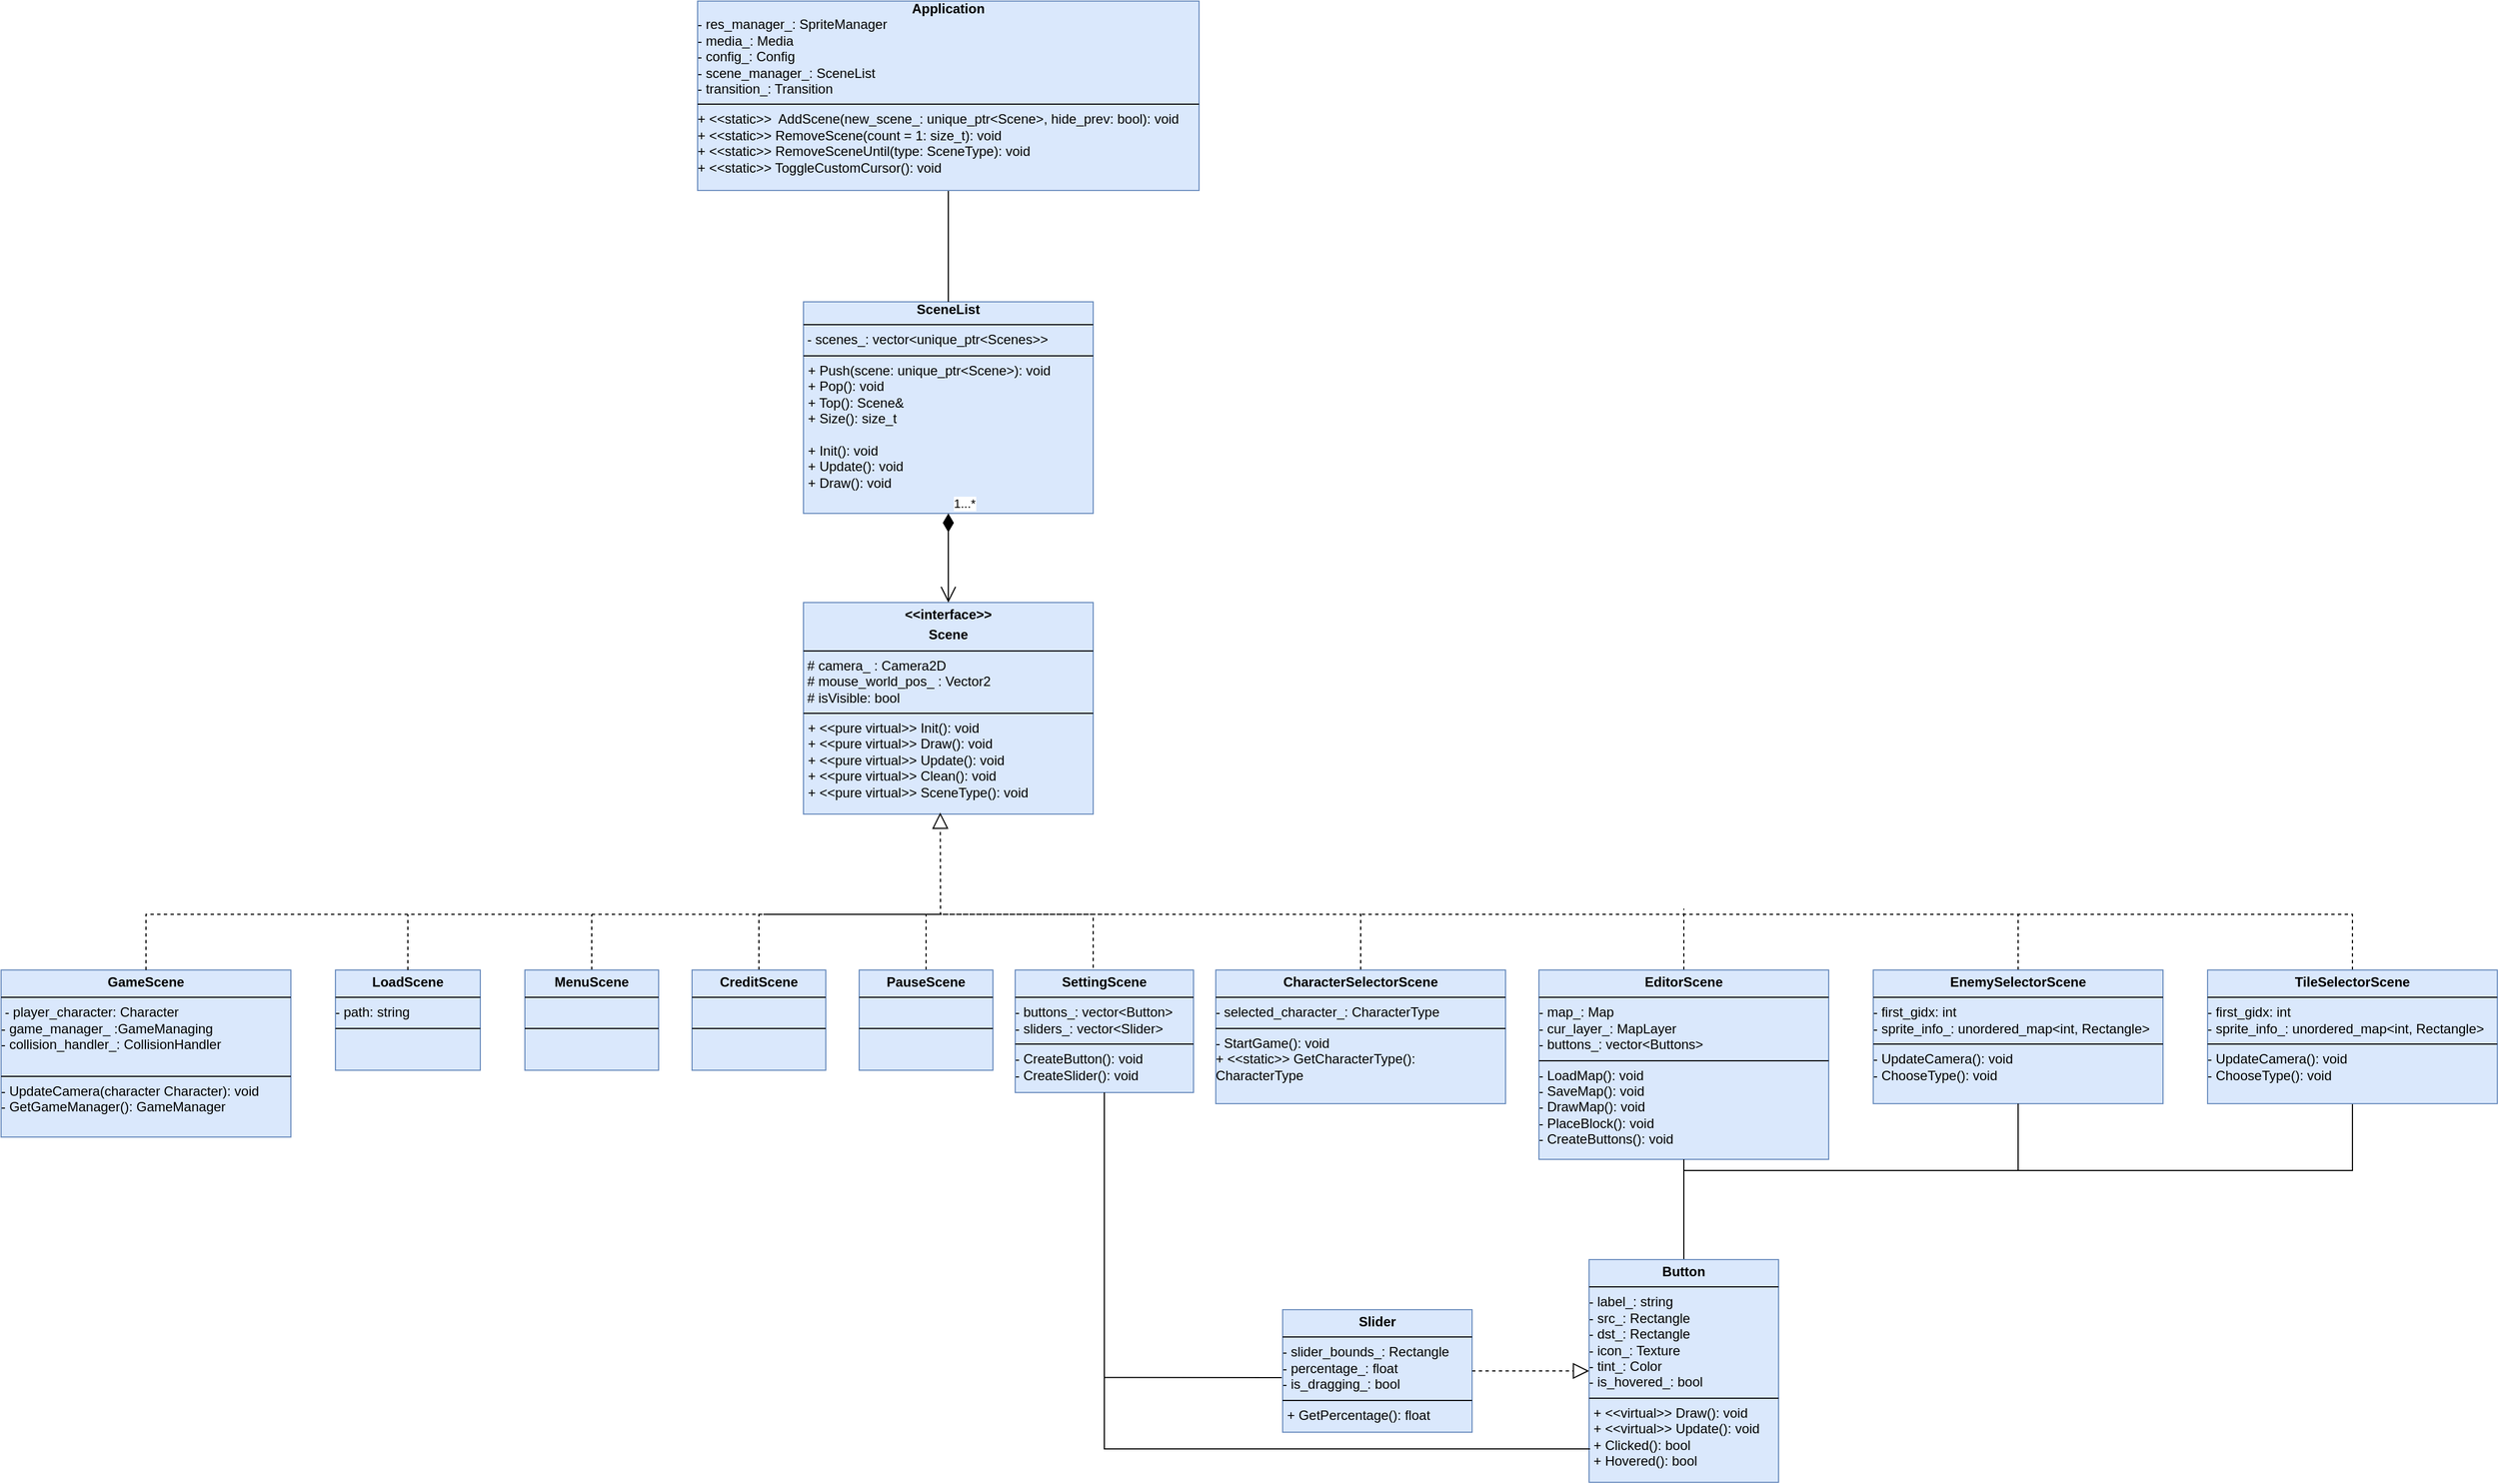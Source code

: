 <mxfile version="28.0.7">
  <diagram name="Page-1" id="8WruiDuPiLtp6eLqVUZg">
    <mxGraphModel dx="3720" dy="2608" grid="1" gridSize="10" guides="1" tooltips="1" connect="1" arrows="1" fold="1" page="1" pageScale="1" pageWidth="850" pageHeight="1100" math="0" shadow="0">
      <root>
        <mxCell id="0" />
        <mxCell id="1" parent="0" />
        <mxCell id="8gXxlpxFFR-SjeP47l6D-1" value="&lt;p style=&quot;margin:0px;margin-top:4px;text-align:center;&quot;&gt;&lt;b&gt;&amp;lt;&amp;lt;interface&amp;gt;&amp;gt;&lt;/b&gt;&lt;/p&gt;&lt;p style=&quot;margin:0px;margin-top:4px;text-align:center;&quot;&gt;&lt;b&gt;Scene&lt;/b&gt;&lt;/p&gt;&lt;hr size=&quot;1&quot; style=&quot;border-style:solid;&quot;&gt;&lt;div&gt;&amp;nbsp;# camera_ : Camera2D&lt;/div&gt;&lt;div&gt;&amp;nbsp;# mouse_world_pos_ : Vector2&lt;/div&gt;&lt;div&gt;&amp;nbsp;# isVisible: bool&lt;/div&gt;&lt;hr size=&quot;1&quot; style=&quot;border-style:solid;&quot;&gt;&lt;p style=&quot;margin:0px;margin-left:4px;&quot;&gt;+ &amp;lt;&amp;lt;pure virtual&amp;gt;&amp;gt; Init(): void&lt;/p&gt;&lt;p style=&quot;margin:0px;margin-left:4px;&quot;&gt;+ &amp;lt;&amp;lt;pure virtual&amp;gt;&amp;gt; Draw(): void&lt;/p&gt;&lt;p style=&quot;margin:0px;margin-left:4px;&quot;&gt;+ &amp;lt;&amp;lt;pure virtual&amp;gt;&amp;gt; Update(): void&lt;/p&gt;&lt;p style=&quot;margin:0px;margin-left:4px;&quot;&gt;+ &amp;lt;&amp;lt;pure virtual&amp;gt;&amp;gt; Clean(): void&lt;/p&gt;&lt;p style=&quot;margin:0px;margin-left:4px;&quot;&gt;+ &amp;lt;&amp;lt;pure virtual&amp;gt;&amp;gt; SceneType(): void&lt;/p&gt;" style="verticalAlign=top;align=left;overflow=fill;html=1;whiteSpace=wrap;fillColor=#dae8fc;strokeColor=#6c8ebf;" vertex="1" parent="1">
          <mxGeometry x="980" y="40" width="260" height="190" as="geometry" />
        </mxCell>
        <mxCell id="8gXxlpxFFR-SjeP47l6D-2" value="&lt;p style=&quot;margin:0px;margin-top:4px;text-align:center;&quot;&gt;&lt;b&gt;GameScene&lt;/b&gt;&lt;/p&gt;&lt;hr size=&quot;1&quot; style=&quot;border-style:solid;&quot;&gt;&lt;div&gt;&amp;nbsp;- player_character: Character&lt;/div&gt;&lt;div&gt;- game_manager_ :GameManaging&lt;/div&gt;&lt;div&gt;- collision_handler_: CollisionHandler&lt;/div&gt;&lt;br&gt;&lt;hr size=&quot;1&quot; style=&quot;border-style:solid;&quot;&gt;&lt;div&gt;- UpdateCamera(character Character): void&lt;/div&gt;&lt;div&gt;- GetGameManager(): GameManager&lt;/div&gt;&lt;div&gt;&lt;br&gt;&lt;/div&gt;&lt;div&gt;&lt;br&gt;&lt;/div&gt;" style="verticalAlign=top;align=left;overflow=fill;html=1;whiteSpace=wrap;fillColor=#dae8fc;strokeColor=#6c8ebf;" vertex="1" parent="1">
          <mxGeometry x="260" y="370" width="260" height="150" as="geometry" />
        </mxCell>
        <mxCell id="8gXxlpxFFR-SjeP47l6D-4" value="" style="endArrow=block;dashed=1;endFill=0;endSize=12;html=1;rounded=0;exitX=0.5;exitY=0;exitDx=0;exitDy=0;entryX=0.472;entryY=0.993;entryDx=0;entryDy=0;entryPerimeter=0;" edge="1" parent="1" source="8gXxlpxFFR-SjeP47l6D-2" target="8gXxlpxFFR-SjeP47l6D-1">
          <mxGeometry width="160" relative="1" as="geometry">
            <mxPoint x="120" y="270" as="sourcePoint" />
            <mxPoint x="280" y="270" as="targetPoint" />
            <Array as="points">
              <mxPoint x="390" y="320" />
              <mxPoint x="443" y="320" />
              <mxPoint x="1103" y="320" />
            </Array>
          </mxGeometry>
        </mxCell>
        <mxCell id="8gXxlpxFFR-SjeP47l6D-5" value="&lt;p style=&quot;margin:0px;margin-top:4px;text-align:center;&quot;&gt;&lt;b&gt;LoadScene&lt;/b&gt;&lt;/p&gt;&lt;hr size=&quot;1&quot; style=&quot;border-style:solid;&quot;&gt;&lt;div&gt;- path: string&lt;/div&gt;&lt;hr size=&quot;1&quot; style=&quot;border-style:solid;&quot;&gt;&lt;br&gt;&lt;div&gt;&lt;br&gt;&lt;/div&gt;&lt;div&gt;&lt;br&gt;&lt;/div&gt;" style="verticalAlign=top;align=left;overflow=fill;html=1;whiteSpace=wrap;fillColor=#dae8fc;strokeColor=#6c8ebf;" vertex="1" parent="1">
          <mxGeometry x="560" y="370" width="130" height="90" as="geometry" />
        </mxCell>
        <mxCell id="8gXxlpxFFR-SjeP47l6D-6" value="" style="endArrow=none;dashed=1;endFill=0;endSize=12;html=1;rounded=0;exitX=0.5;exitY=0;exitDx=0;exitDy=0;" edge="1" parent="1" source="8gXxlpxFFR-SjeP47l6D-5">
          <mxGeometry width="160" relative="1" as="geometry">
            <mxPoint x="600" y="300" as="sourcePoint" />
            <mxPoint x="625" y="320" as="targetPoint" />
            <Array as="points" />
          </mxGeometry>
        </mxCell>
        <mxCell id="8gXxlpxFFR-SjeP47l6D-19" style="edgeStyle=orthogonalEdgeStyle;rounded=0;orthogonalLoop=1;jettySize=auto;html=1;dashed=1;endArrow=none;endFill=0;" edge="1" parent="1" source="8gXxlpxFFR-SjeP47l6D-8">
          <mxGeometry relative="1" as="geometry">
            <mxPoint x="1480" y="320" as="targetPoint" />
            <Array as="points">
              <mxPoint x="1770" y="320" />
            </Array>
          </mxGeometry>
        </mxCell>
        <mxCell id="8gXxlpxFFR-SjeP47l6D-33" style="edgeStyle=orthogonalEdgeStyle;rounded=0;orthogonalLoop=1;jettySize=auto;html=1;endArrow=none;endFill=0;" edge="1" parent="1" source="8gXxlpxFFR-SjeP47l6D-8" target="8gXxlpxFFR-SjeP47l6D-32">
          <mxGeometry relative="1" as="geometry" />
        </mxCell>
        <mxCell id="8gXxlpxFFR-SjeP47l6D-8" value="&lt;p style=&quot;margin:0px;margin-top:4px;text-align:center;&quot;&gt;&lt;b&gt;EditorScene&lt;/b&gt;&lt;/p&gt;&lt;hr size=&quot;1&quot; style=&quot;border-style:solid;&quot;&gt;&lt;div&gt;- map_: Map&lt;/div&gt;&lt;div&gt;- cur_layer_: MapLayer&lt;/div&gt;&lt;div&gt;- buttons_: vector&amp;lt;Buttons&amp;gt;&lt;/div&gt;&lt;hr size=&quot;1&quot; style=&quot;border-style:solid;&quot;&gt;&lt;div&gt;- LoadMap(): void&lt;/div&gt;&lt;div&gt;- SaveMap(): void&lt;/div&gt;&lt;div&gt;- DrawMap(): void&lt;/div&gt;&lt;div&gt;- PlaceBlock(): void&lt;/div&gt;&lt;div&gt;- CreateButtons(): void&lt;/div&gt;&lt;div&gt;&lt;br&gt;&lt;/div&gt;&lt;div&gt;&lt;br&gt;&lt;/div&gt;" style="verticalAlign=top;align=left;overflow=fill;html=1;whiteSpace=wrap;fillColor=#dae8fc;strokeColor=#6c8ebf;" vertex="1" parent="1">
          <mxGeometry x="1640" y="370" width="260" height="170" as="geometry" />
        </mxCell>
        <mxCell id="8gXxlpxFFR-SjeP47l6D-13" style="edgeStyle=orthogonalEdgeStyle;rounded=0;orthogonalLoop=1;jettySize=auto;html=1;endArrow=none;endFill=0;dashed=1;exitX=0.5;exitY=0;exitDx=0;exitDy=0;" edge="1" parent="1" source="8gXxlpxFFR-SjeP47l6D-10">
          <mxGeometry relative="1" as="geometry">
            <mxPoint x="945" y="320" as="targetPoint" />
            <Array as="points">
              <mxPoint x="1240" y="320" />
            </Array>
          </mxGeometry>
        </mxCell>
        <mxCell id="8gXxlpxFFR-SjeP47l6D-10" value="&lt;p style=&quot;margin:0px;margin-top:4px;text-align:center;&quot;&gt;&lt;b&gt;SettingScene&lt;/b&gt;&lt;/p&gt;&lt;hr size=&quot;1&quot; style=&quot;border-style:solid;&quot;&gt;&lt;div&gt;- buttons_: vector&amp;lt;Button&amp;gt;&lt;/div&gt;&lt;div&gt;- sliders_: vector&amp;lt;Slider&amp;gt;&lt;/div&gt;&lt;hr size=&quot;1&quot; style=&quot;border-style:solid;&quot;&gt;&lt;div&gt;- CreateButton(): void&lt;/div&gt;&lt;div&gt;- CreateSlider(): void&lt;/div&gt;&lt;div&gt;&lt;br&gt;&lt;/div&gt;&lt;div&gt;&lt;br&gt;&lt;/div&gt;" style="verticalAlign=top;align=left;overflow=fill;html=1;whiteSpace=wrap;fillColor=#dae8fc;strokeColor=#6c8ebf;" vertex="1" parent="1">
          <mxGeometry x="1170" y="370" width="160" height="110" as="geometry" />
        </mxCell>
        <mxCell id="8gXxlpxFFR-SjeP47l6D-12" style="edgeStyle=orthogonalEdgeStyle;rounded=0;orthogonalLoop=1;jettySize=auto;html=1;exitX=0.5;exitY=0;exitDx=0;exitDy=0;dashed=1;endArrow=none;endFill=0;" edge="1" parent="1" source="8gXxlpxFFR-SjeP47l6D-11">
          <mxGeometry relative="1" as="geometry">
            <mxPoint x="790" y="320" as="targetPoint" />
            <Array as="points">
              <mxPoint x="790" y="320" />
            </Array>
          </mxGeometry>
        </mxCell>
        <mxCell id="8gXxlpxFFR-SjeP47l6D-11" value="&lt;p style=&quot;margin:0px;margin-top:4px;text-align:center;&quot;&gt;&lt;b&gt;MenuScene&lt;/b&gt;&lt;/p&gt;&lt;hr size=&quot;1&quot; style=&quot;border-style:solid;&quot;&gt;&lt;br&gt;&lt;hr size=&quot;1&quot; style=&quot;border-style:solid;&quot;&gt;&lt;br&gt;&lt;div&gt;&lt;br&gt;&lt;/div&gt;&lt;div&gt;&lt;br&gt;&lt;/div&gt;" style="verticalAlign=top;align=left;overflow=fill;html=1;whiteSpace=wrap;fillColor=#dae8fc;strokeColor=#6c8ebf;" vertex="1" parent="1">
          <mxGeometry x="730" y="370" width="120" height="90" as="geometry" />
        </mxCell>
        <mxCell id="8gXxlpxFFR-SjeP47l6D-15" style="edgeStyle=orthogonalEdgeStyle;rounded=0;orthogonalLoop=1;jettySize=auto;html=1;dashed=1;endArrow=none;endFill=0;" edge="1" parent="1" source="8gXxlpxFFR-SjeP47l6D-14">
          <mxGeometry relative="1" as="geometry">
            <mxPoint x="1180" y="320" as="targetPoint" />
            <Array as="points">
              <mxPoint x="940" y="320" />
            </Array>
          </mxGeometry>
        </mxCell>
        <mxCell id="8gXxlpxFFR-SjeP47l6D-14" value="&lt;p style=&quot;margin:0px;margin-top:4px;text-align:center;&quot;&gt;&lt;b&gt;CreditScene&lt;/b&gt;&lt;/p&gt;&lt;hr size=&quot;1&quot; style=&quot;border-style:solid;&quot;&gt;&lt;div&gt;&lt;br&gt;&lt;/div&gt;&lt;hr size=&quot;1&quot; style=&quot;border-style:solid;&quot;&gt;&lt;br&gt;&lt;div&gt;&lt;br&gt;&lt;/div&gt;&lt;div&gt;&lt;br&gt;&lt;/div&gt;" style="verticalAlign=top;align=left;overflow=fill;html=1;whiteSpace=wrap;fillColor=#dae8fc;strokeColor=#6c8ebf;" vertex="1" parent="1">
          <mxGeometry x="880" y="370" width="120" height="90" as="geometry" />
        </mxCell>
        <mxCell id="8gXxlpxFFR-SjeP47l6D-17" style="edgeStyle=orthogonalEdgeStyle;rounded=0;orthogonalLoop=1;jettySize=auto;html=1;endArrow=none;endFill=0;dashed=1;exitX=0.5;exitY=0;exitDx=0;exitDy=0;" edge="1" parent="1" source="8gXxlpxFFR-SjeP47l6D-16">
          <mxGeometry relative="1" as="geometry">
            <mxPoint x="1100" y="320" as="targetPoint" />
            <Array as="points">
              <mxPoint x="1480" y="320" />
            </Array>
          </mxGeometry>
        </mxCell>
        <mxCell id="8gXxlpxFFR-SjeP47l6D-16" value="&lt;p style=&quot;margin:0px;margin-top:4px;text-align:center;&quot;&gt;&lt;b&gt;CharacterSelectorScene&lt;/b&gt;&lt;/p&gt;&lt;hr size=&quot;1&quot; style=&quot;border-style:solid;&quot;&gt;- selected_character_: CharacterType&lt;hr size=&quot;1&quot; style=&quot;border-style:solid;&quot;&gt;&lt;div&gt;- StartGame(): void&lt;/div&gt;&lt;div&gt;+ &amp;lt;&amp;lt;static&amp;gt;&amp;gt; GetCharacterType(): CharacterType&lt;/div&gt;&lt;div&gt;&lt;br&gt;&lt;/div&gt;&lt;div&gt;&lt;br&gt;&lt;/div&gt;" style="verticalAlign=top;align=left;overflow=fill;html=1;whiteSpace=wrap;fillColor=#dae8fc;strokeColor=#6c8ebf;" vertex="1" parent="1">
          <mxGeometry x="1350" y="370" width="260" height="120" as="geometry" />
        </mxCell>
        <mxCell id="8gXxlpxFFR-SjeP47l6D-20" style="edgeStyle=orthogonalEdgeStyle;rounded=0;orthogonalLoop=1;jettySize=auto;html=1;dashed=1;endArrow=none;endFill=0;" edge="1" parent="1" source="8gXxlpxFFR-SjeP47l6D-18">
          <mxGeometry relative="1" as="geometry">
            <mxPoint x="1770" y="315" as="targetPoint" />
            <Array as="points">
              <mxPoint x="2070" y="320" />
              <mxPoint x="1770" y="320" />
            </Array>
          </mxGeometry>
        </mxCell>
        <mxCell id="8gXxlpxFFR-SjeP47l6D-18" value="&lt;p style=&quot;margin:0px;margin-top:4px;text-align:center;&quot;&gt;&lt;b&gt;EnemySelectorScene&lt;/b&gt;&lt;/p&gt;&lt;hr size=&quot;1&quot; style=&quot;border-style:solid;&quot;&gt;&lt;div&gt;- first_gidx: int&lt;/div&gt;&lt;div&gt;- sprite_info_: unordered_map&amp;lt;int, Rectangle&amp;gt;&lt;/div&gt;&lt;hr size=&quot;1&quot; style=&quot;border-style:solid;&quot;&gt;&lt;div&gt;- UpdateCamera(): void&lt;/div&gt;&lt;div&gt;- ChooseType(): void&lt;/div&gt;&lt;div&gt;&lt;br&gt;&lt;/div&gt;&lt;div&gt;&lt;br&gt;&lt;/div&gt;" style="verticalAlign=top;align=left;overflow=fill;html=1;whiteSpace=wrap;fillColor=#dae8fc;strokeColor=#6c8ebf;" vertex="1" parent="1">
          <mxGeometry x="1940" y="370" width="260" height="120" as="geometry" />
        </mxCell>
        <mxCell id="8gXxlpxFFR-SjeP47l6D-22" style="edgeStyle=orthogonalEdgeStyle;rounded=0;orthogonalLoop=1;jettySize=auto;html=1;dashed=1;endArrow=none;endFill=0;" edge="1" parent="1" source="8gXxlpxFFR-SjeP47l6D-21">
          <mxGeometry relative="1" as="geometry">
            <mxPoint x="2070" y="320" as="targetPoint" />
            <Array as="points">
              <mxPoint x="2370" y="320" />
              <mxPoint x="2070" y="320" />
            </Array>
          </mxGeometry>
        </mxCell>
        <mxCell id="8gXxlpxFFR-SjeP47l6D-31" style="edgeStyle=orthogonalEdgeStyle;rounded=0;orthogonalLoop=1;jettySize=auto;html=1;endArrow=none;endFill=0;" edge="1" parent="1" source="8gXxlpxFFR-SjeP47l6D-21">
          <mxGeometry relative="1" as="geometry">
            <mxPoint x="2070" y="550" as="targetPoint" />
            <Array as="points">
              <mxPoint x="2370" y="550" />
            </Array>
          </mxGeometry>
        </mxCell>
        <mxCell id="8gXxlpxFFR-SjeP47l6D-21" value="&lt;p style=&quot;margin:0px;margin-top:4px;text-align:center;&quot;&gt;&lt;b&gt;TileSelectorScene&lt;/b&gt;&lt;/p&gt;&lt;hr size=&quot;1&quot; style=&quot;border-style:solid;&quot;&gt;&lt;div&gt;- first_gidx: int&lt;/div&gt;&lt;div&gt;- sprite_info_: unordered_map&amp;lt;int, Rectangle&amp;gt;&lt;/div&gt;&lt;hr size=&quot;1&quot; style=&quot;border-style:solid;&quot;&gt;&lt;div&gt;- UpdateCamera(): void&lt;/div&gt;&lt;div&gt;- ChooseType(): void&lt;/div&gt;&lt;div&gt;&lt;br&gt;&lt;/div&gt;&lt;div&gt;&lt;br&gt;&lt;/div&gt;" style="verticalAlign=top;align=left;overflow=fill;html=1;whiteSpace=wrap;fillColor=#dae8fc;strokeColor=#6c8ebf;" vertex="1" parent="1">
          <mxGeometry x="2240" y="370" width="260" height="120" as="geometry" />
        </mxCell>
        <mxCell id="8gXxlpxFFR-SjeP47l6D-24" style="edgeStyle=orthogonalEdgeStyle;rounded=0;orthogonalLoop=1;jettySize=auto;html=1;endArrow=none;endFill=0;dashed=1;" edge="1" parent="1" source="8gXxlpxFFR-SjeP47l6D-23">
          <mxGeometry relative="1" as="geometry">
            <mxPoint x="1260" y="320" as="targetPoint" />
            <Array as="points">
              <mxPoint x="1090" y="320" />
            </Array>
          </mxGeometry>
        </mxCell>
        <mxCell id="8gXxlpxFFR-SjeP47l6D-23" value="&lt;p style=&quot;margin:0px;margin-top:4px;text-align:center;&quot;&gt;&lt;b&gt;PauseScene&lt;/b&gt;&lt;/p&gt;&lt;hr size=&quot;1&quot; style=&quot;border-style:solid;&quot;&gt;&lt;div&gt;&lt;br&gt;&lt;/div&gt;&lt;hr size=&quot;1&quot; style=&quot;border-style:solid;&quot;&gt;&lt;br&gt;&lt;div&gt;&lt;br&gt;&lt;/div&gt;&lt;div&gt;&lt;br&gt;&lt;/div&gt;" style="verticalAlign=top;align=left;overflow=fill;html=1;whiteSpace=wrap;fillColor=#dae8fc;strokeColor=#6c8ebf;" vertex="1" parent="1">
          <mxGeometry x="1030" y="370" width="120" height="90" as="geometry" />
        </mxCell>
        <mxCell id="8gXxlpxFFR-SjeP47l6D-28" value="" style="endArrow=none;html=1;edgeStyle=orthogonalEdgeStyle;rounded=0;exitX=0.5;exitY=1;exitDx=0;exitDy=0;entryX=0.5;entryY=1;entryDx=0;entryDy=0;" edge="1" parent="1" source="8gXxlpxFFR-SjeP47l6D-8" target="8gXxlpxFFR-SjeP47l6D-18">
          <mxGeometry relative="1" as="geometry">
            <mxPoint x="1830" y="560" as="sourcePoint" />
            <mxPoint x="1990" y="560" as="targetPoint" />
            <Array as="points">
              <mxPoint x="1770" y="550" />
              <mxPoint x="2070" y="550" />
            </Array>
          </mxGeometry>
        </mxCell>
        <mxCell id="8gXxlpxFFR-SjeP47l6D-32" value="&lt;p style=&quot;margin:0px;margin-top:4px;text-align:center;&quot;&gt;&lt;b&gt;Button&lt;/b&gt;&lt;/p&gt;&lt;hr size=&quot;1&quot; style=&quot;border-style:solid;&quot;&gt;&lt;div&gt;- label_: string&lt;/div&gt;&lt;div&gt;- src_: Rectangle&lt;/div&gt;&lt;div&gt;- dst_: Rectangle&lt;/div&gt;&lt;div&gt;- icon_: Texture&lt;/div&gt;&lt;div&gt;- tint_: Color&lt;/div&gt;&lt;div&gt;- is_hovered_: bool&lt;/div&gt;&lt;hr size=&quot;1&quot; style=&quot;border-style:solid;&quot;&gt;&lt;p style=&quot;margin:0px;margin-left:4px;&quot;&gt;+ &amp;lt;&amp;lt;virtual&amp;gt;&amp;gt; Draw(): void&lt;/p&gt;&lt;p style=&quot;margin:0px;margin-left:4px;&quot;&gt;+ &amp;lt;&amp;lt;virtual&amp;gt;&amp;gt; Update(): void&lt;/p&gt;&lt;p style=&quot;margin:0px;margin-left:4px;&quot;&gt;+ Clicked(): bool&lt;/p&gt;&lt;p style=&quot;margin:0px;margin-left:4px;&quot;&gt;+ Hovered(): bool&lt;/p&gt;" style="verticalAlign=top;align=left;overflow=fill;html=1;whiteSpace=wrap;fillColor=#dae8fc;strokeColor=#6c8ebf;" vertex="1" parent="1">
          <mxGeometry x="1685" y="630" width="170" height="200" as="geometry" />
        </mxCell>
        <mxCell id="8gXxlpxFFR-SjeP47l6D-34" value="&lt;div align=&quot;center&quot;&gt;&lt;b&gt;SceneList&lt;/b&gt;&lt;/div&gt;&lt;hr size=&quot;1&quot; style=&quot;border-style:solid;&quot;&gt;&amp;nbsp;- scenes_: vector&amp;lt;unique_ptr&amp;lt;Scenes&amp;gt;&amp;gt;&lt;hr size=&quot;1&quot; style=&quot;border-style:solid;&quot;&gt;&lt;p style=&quot;margin:0px;margin-left:4px;&quot;&gt;+ Push(scene: unique_ptr&amp;lt;Scene&amp;gt;): void&lt;/p&gt;&lt;p style=&quot;margin:0px;margin-left:4px;&quot;&gt;+ Pop(): void&lt;/p&gt;&lt;p style=&quot;margin:0px;margin-left:4px;&quot;&gt;+ Top(): Scene&amp;amp;&lt;/p&gt;&lt;p style=&quot;margin:0px;margin-left:4px;&quot;&gt;+ Size(): size_t&lt;/p&gt;&lt;p style=&quot;margin:0px;margin-left:4px;&quot;&gt;&lt;br&gt;&lt;/p&gt;&lt;p style=&quot;margin:0px;margin-left:4px;&quot;&gt;+ Init(): void&lt;/p&gt;&lt;p style=&quot;margin:0px;margin-left:4px;&quot;&gt;+ Update(): void&lt;/p&gt;&lt;p style=&quot;margin:0px;margin-left:4px;&quot;&gt;+ Draw(): void&lt;/p&gt;" style="verticalAlign=top;align=left;overflow=fill;html=1;whiteSpace=wrap;fillColor=#dae8fc;strokeColor=#6c8ebf;" vertex="1" parent="1">
          <mxGeometry x="980" y="-230" width="260" height="190" as="geometry" />
        </mxCell>
        <mxCell id="8gXxlpxFFR-SjeP47l6D-35" value="1...*" style="endArrow=open;html=1;endSize=12;startArrow=diamondThin;startSize=14;startFill=1;edgeStyle=orthogonalEdgeStyle;align=left;verticalAlign=bottom;rounded=0;exitX=0.5;exitY=1;exitDx=0;exitDy=0;" edge="1" parent="1" source="8gXxlpxFFR-SjeP47l6D-34" target="8gXxlpxFFR-SjeP47l6D-1">
          <mxGeometry x="-1" y="3" relative="1" as="geometry">
            <mxPoint x="910" y="20" as="sourcePoint" />
            <mxPoint x="1070" y="20" as="targetPoint" />
          </mxGeometry>
        </mxCell>
        <mxCell id="8gXxlpxFFR-SjeP47l6D-37" value="&lt;p style=&quot;margin:0px;margin-top:4px;text-align:center;&quot;&gt;&lt;b&gt;Slider&lt;/b&gt;&lt;/p&gt;&lt;hr size=&quot;1&quot; style=&quot;border-style:solid;&quot;&gt;&lt;div&gt;- slider_bounds_: Rectangle&lt;/div&gt;&lt;div&gt;- percentage_: float&lt;/div&gt;&lt;div&gt;- is_dragging_: bool&lt;/div&gt;&lt;hr size=&quot;1&quot; style=&quot;border-style:solid;&quot;&gt;&lt;p style=&quot;margin:0px;margin-left:4px;&quot;&gt;+ GetPercentage(): float&lt;/p&gt;" style="verticalAlign=top;align=left;overflow=fill;html=1;whiteSpace=wrap;fillColor=#dae8fc;strokeColor=#6c8ebf;" vertex="1" parent="1">
          <mxGeometry x="1410" y="675" width="170" height="110" as="geometry" />
        </mxCell>
        <mxCell id="8gXxlpxFFR-SjeP47l6D-38" value="" style="endArrow=block;dashed=1;endFill=0;endSize=12;html=1;rounded=0;exitX=1;exitY=0.5;exitDx=0;exitDy=0;entryX=0;entryY=0.5;entryDx=0;entryDy=0;" edge="1" parent="1" source="8gXxlpxFFR-SjeP47l6D-37" target="8gXxlpxFFR-SjeP47l6D-32">
          <mxGeometry width="160" relative="1" as="geometry">
            <mxPoint x="1620" y="710" as="sourcePoint" />
            <mxPoint x="1780" y="710" as="targetPoint" />
          </mxGeometry>
        </mxCell>
        <mxCell id="8gXxlpxFFR-SjeP47l6D-39" style="edgeStyle=orthogonalEdgeStyle;rounded=0;orthogonalLoop=1;jettySize=auto;html=1;entryX=-0.005;entryY=0.554;entryDx=0;entryDy=0;entryPerimeter=0;endArrow=none;endFill=0;" edge="1" parent="1" source="8gXxlpxFFR-SjeP47l6D-10" target="8gXxlpxFFR-SjeP47l6D-37">
          <mxGeometry relative="1" as="geometry">
            <Array as="points">
              <mxPoint x="1250" y="736" />
            </Array>
          </mxGeometry>
        </mxCell>
        <mxCell id="8gXxlpxFFR-SjeP47l6D-41" value="" style="endArrow=none;endFill=0;html=1;edgeStyle=orthogonalEdgeStyle;align=left;verticalAlign=top;rounded=0;entryX=0.005;entryY=0.85;entryDx=0;entryDy=0;entryPerimeter=0;exitX=0.5;exitY=1;exitDx=0;exitDy=0;" edge="1" parent="1" source="8gXxlpxFFR-SjeP47l6D-10" target="8gXxlpxFFR-SjeP47l6D-32">
          <mxGeometry x="-1" relative="1" as="geometry">
            <mxPoint x="1330" y="620" as="sourcePoint" />
            <mxPoint x="1490" y="620" as="targetPoint" />
          </mxGeometry>
        </mxCell>
        <mxCell id="8gXxlpxFFR-SjeP47l6D-46" style="edgeStyle=orthogonalEdgeStyle;rounded=0;orthogonalLoop=1;jettySize=auto;html=1;entryX=0.5;entryY=0;entryDx=0;entryDy=0;endArrow=none;endFill=0;" edge="1" parent="1" source="8gXxlpxFFR-SjeP47l6D-44" target="8gXxlpxFFR-SjeP47l6D-34">
          <mxGeometry relative="1" as="geometry" />
        </mxCell>
        <mxCell id="8gXxlpxFFR-SjeP47l6D-44" value="&lt;div align=&quot;center&quot;&gt;&lt;b&gt;Application&lt;/b&gt;&lt;/div&gt;&lt;div&gt;- res_manager_: SpriteManager&lt;/div&gt;&lt;div&gt;- media_: Media&lt;/div&gt;&lt;div&gt;- config_: Config&lt;/div&gt;&lt;div&gt;- scene_manager_: SceneList&lt;/div&gt;&lt;div&gt;- transition_: Transition&lt;/div&gt;&lt;hr size=&quot;1&quot; style=&quot;border-style:solid;&quot;&gt;&lt;div&gt;+ &amp;lt;&amp;lt;static&amp;gt;&amp;gt;&amp;nbsp; AddScene(new_scene_: unique_ptr&amp;lt;Scene&amp;gt;, hide_prev: bool): void&lt;/div&gt;&lt;div&gt;+ &amp;lt;&amp;lt;static&amp;gt;&amp;gt; RemoveScene(count = 1: size_t): void&lt;/div&gt;&lt;div&gt;+ &amp;lt;&amp;lt;static&amp;gt;&amp;gt; RemoveSceneUntil(type: SceneType): void&lt;/div&gt;&lt;div&gt;+ &amp;lt;&amp;lt;static&amp;gt;&amp;gt; ToggleCustomCursor(): void&lt;/div&gt;" style="verticalAlign=top;align=left;overflow=fill;html=1;whiteSpace=wrap;fillColor=#dae8fc;strokeColor=#6c8ebf;" vertex="1" parent="1">
          <mxGeometry x="885" y="-500" width="450" height="170" as="geometry" />
        </mxCell>
      </root>
    </mxGraphModel>
  </diagram>
</mxfile>
